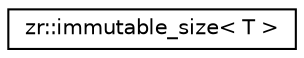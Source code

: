 digraph "Graphical Class Hierarchy"
{
 // LATEX_PDF_SIZE
  edge [fontname="Helvetica",fontsize="10",labelfontname="Helvetica",labelfontsize="10"];
  node [fontname="Helvetica",fontsize="10",shape=record];
  rankdir="LR";
  Node0 [label="zr::immutable_size\< T \>",height=0.2,width=0.4,color="black", fillcolor="white", style="filled",URL="$classzr_1_1immutable__size.html",tooltip="Class template for a size construct that is immutable once initalized."];
}
